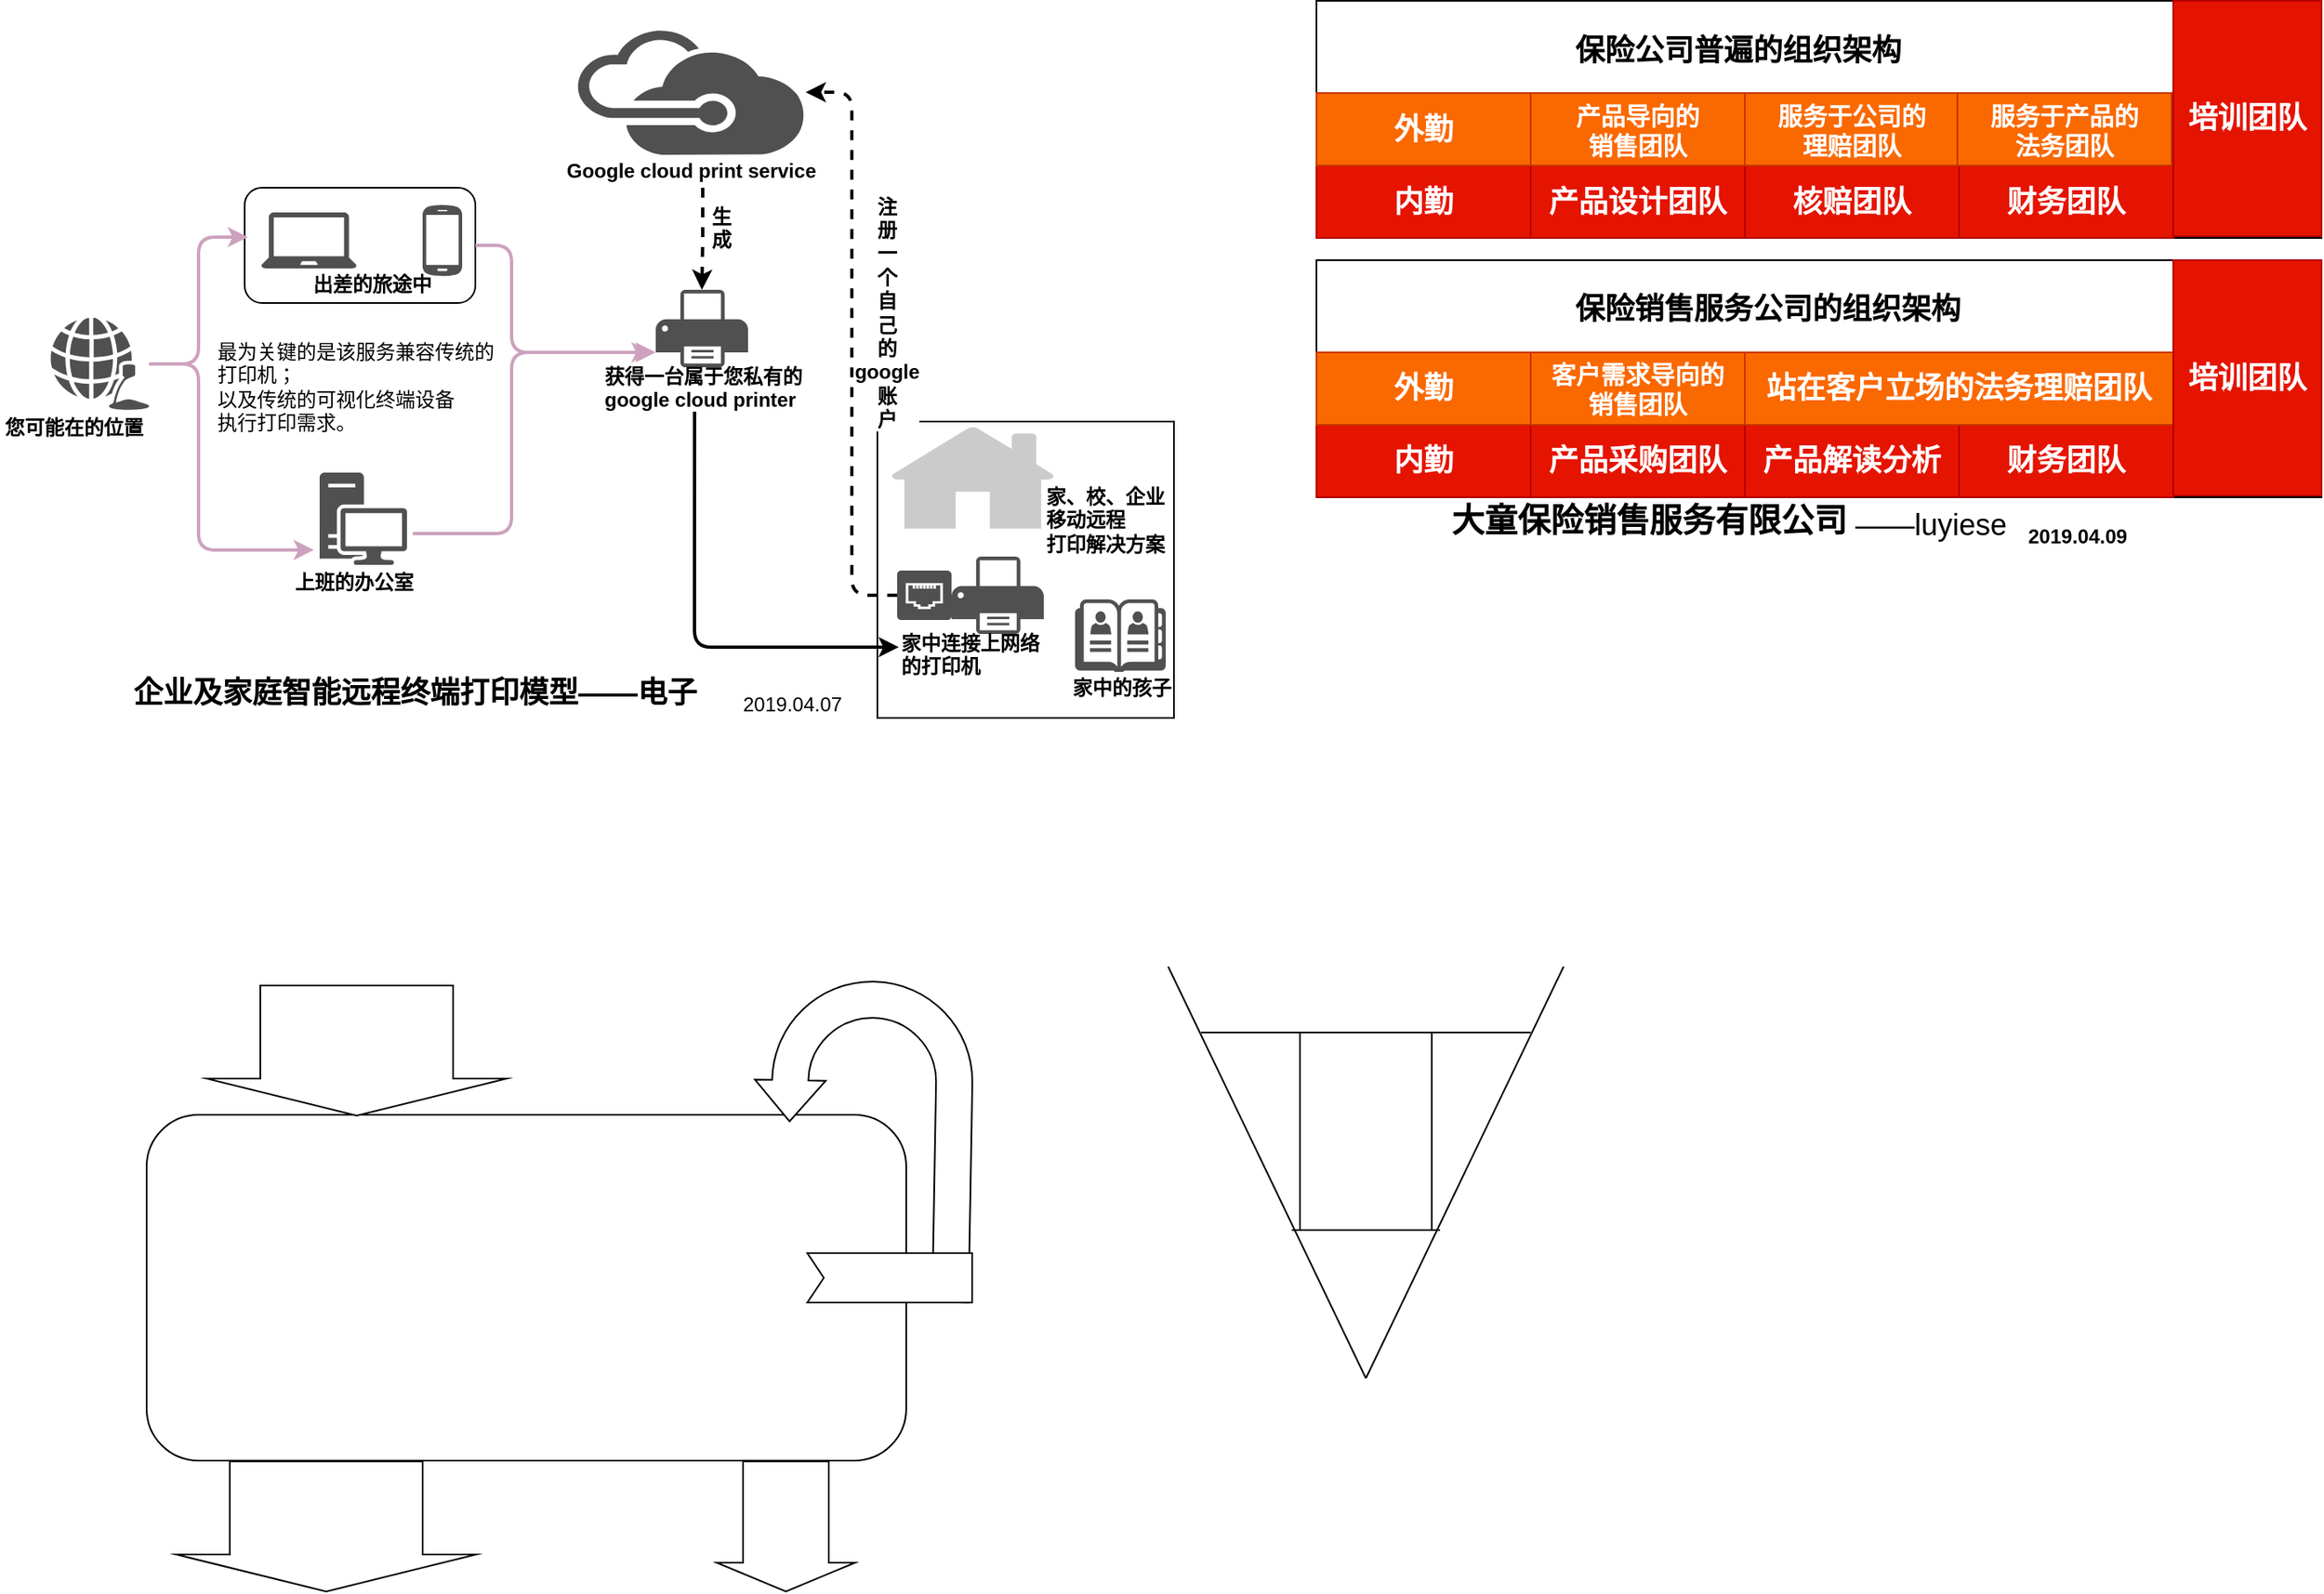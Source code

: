 <mxfile version="10.6.0" type="github"><diagram id="jo9v7P09ygBNdLOwuYa4" name="Page-1"><mxGraphModel dx="1581" dy="503" grid="1" gridSize="10" guides="1" tooltips="1" connect="1" arrows="1" fold="1" page="1" pageScale="1" pageWidth="827" pageHeight="1169" math="0" shadow="0"><root><mxCell id="0"/><mxCell id="1" parent="0"/><mxCell id="vyuO964C4UvbQYeFPGE2-1" value="" style="group" parent="1" vertex="1" connectable="0"><mxGeometry x="-372.5" y="225" width="318" height="226" as="geometry"/></mxCell><mxCell id="vyuO964C4UvbQYeFPGE2-2" value="" style="whiteSpace=wrap;html=1;aspect=fixed;" parent="vyuO964C4UvbQYeFPGE2-1" vertex="1"><mxGeometry x="116" y="44" width="180" height="180" as="geometry"/></mxCell><mxCell id="vyuO964C4UvbQYeFPGE2-3" value="" style="shadow=0;dashed=0;html=1;strokeColor=none;labelPosition=center;verticalLabelPosition=bottom;verticalAlign=top;outlineConnect=0;align=center;shape=mxgraph.office.concepts.home;fillColor=#CCCBCB;" parent="vyuO964C4UvbQYeFPGE2-1" vertex="1"><mxGeometry x="124" y="47" width="100" height="62" as="geometry"/></mxCell><mxCell id="vyuO964C4UvbQYeFPGE2-4" value="" style="group" parent="vyuO964C4UvbQYeFPGE2-1" vertex="1" connectable="0"><mxGeometry x="128" y="126" width="100" height="73" as="geometry"/></mxCell><mxCell id="vyuO964C4UvbQYeFPGE2-5" value="" style="shadow=0;dashed=0;html=1;strokeColor=none;fillColor=#505050;labelPosition=center;verticalLabelPosition=bottom;verticalAlign=top;outlineConnect=0;align=center;shape=mxgraph.office.devices.data_jack;" parent="vyuO964C4UvbQYeFPGE2-4" vertex="1"><mxGeometry y="8.5" width="33" height="30" as="geometry"/></mxCell><mxCell id="vyuO964C4UvbQYeFPGE2-6" value="" style="shadow=0;dashed=0;html=1;strokeColor=none;fillColor=#505050;labelPosition=center;verticalLabelPosition=bottom;verticalAlign=top;outlineConnect=0;align=center;shape=mxgraph.office.devices.printer;" parent="vyuO964C4UvbQYeFPGE2-4" vertex="1"><mxGeometry x="33" width="56" height="47" as="geometry"/></mxCell><mxCell id="vyuO964C4UvbQYeFPGE2-7" value="&lt;b&gt;家中连接上网络&lt;br&gt;的打印机&lt;/b&gt;&lt;br&gt;" style="text;html=1;resizable=0;points=[];autosize=1;align=left;verticalAlign=top;spacingTop=-4;" parent="vyuO964C4UvbQYeFPGE2-4" vertex="1"><mxGeometry y="43" width="100" height="30" as="geometry"/></mxCell><mxCell id="vyuO964C4UvbQYeFPGE2-8" value="" style="group" parent="vyuO964C4UvbQYeFPGE2-1" vertex="1" connectable="0"><mxGeometry x="232" y="152" width="80" height="64" as="geometry"/></mxCell><mxCell id="vyuO964C4UvbQYeFPGE2-9" value="" style="shadow=0;dashed=0;html=1;strokeColor=none;fillColor=#505050;labelPosition=center;verticalLabelPosition=bottom;verticalAlign=top;outlineConnect=0;align=center;shape=mxgraph.office.concepts.address_book;" parent="vyuO964C4UvbQYeFPGE2-8" vertex="1"><mxGeometry x="4" width="55" height="44" as="geometry"/></mxCell><mxCell id="vyuO964C4UvbQYeFPGE2-10" value="&lt;b&gt;家中的孩子&lt;/b&gt;" style="text;html=1;resizable=0;points=[];autosize=1;align=left;verticalAlign=top;spacingTop=-4;" parent="vyuO964C4UvbQYeFPGE2-8" vertex="1"><mxGeometry y="44" width="80" height="20" as="geometry"/></mxCell><mxCell id="vyuO964C4UvbQYeFPGE2-11" value="" style="group" parent="vyuO964C4UvbQYeFPGE2-1" vertex="1" connectable="0"><mxGeometry x="-67.5" y="30" width="150" height="96" as="geometry"/></mxCell><mxCell id="vyuO964C4UvbQYeFPGE2-12" value="&lt;b&gt;家、校、企业&lt;br&gt;移动远程&lt;br&gt;打印解决方案&lt;br&gt;&lt;/b&gt;" style="text;html=1;resizable=0;points=[];autosize=1;align=left;verticalAlign=top;spacingTop=-4;" parent="vyuO964C4UvbQYeFPGE2-1" vertex="1"><mxGeometry x="216" y="80" width="90" height="40" as="geometry"/></mxCell><mxCell id="vyuO964C4UvbQYeFPGE2-13" value="2019.04.07" style="text;html=1;resizable=0;points=[];autosize=1;align=left;verticalAlign=top;spacingTop=-4;" parent="vyuO964C4UvbQYeFPGE2-1" vertex="1"><mxGeometry x="32.5" y="206" width="80" height="20" as="geometry"/></mxCell><mxCell id="vyuO964C4UvbQYeFPGE2-14" value="" style="group" parent="1" vertex="1" connectable="0"><mxGeometry x="-630.5" y="137" width="130" height="60" as="geometry"/></mxCell><mxCell id="vyuO964C4UvbQYeFPGE2-15" value="" style="rounded=1;whiteSpace=wrap;html=1;" parent="vyuO964C4UvbQYeFPGE2-14" vertex="1"><mxGeometry x="-10" y="-10" width="140" height="70" as="geometry"/></mxCell><mxCell id="vyuO964C4UvbQYeFPGE2-16" value="" style="shadow=0;dashed=0;html=1;strokeColor=none;fillColor=#505050;labelPosition=center;verticalLabelPosition=bottom;verticalAlign=top;outlineConnect=0;align=center;shape=mxgraph.office.devices.laptop;" parent="vyuO964C4UvbQYeFPGE2-14" vertex="1"><mxGeometry y="5" width="58" height="34" as="geometry"/></mxCell><mxCell id="vyuO964C4UvbQYeFPGE2-17" value="" style="shadow=0;dashed=0;html=1;strokeColor=none;fillColor=#505050;labelPosition=center;verticalLabelPosition=bottom;verticalAlign=top;outlineConnect=0;align=center;shape=mxgraph.office.devices.cell_phone_android_standalone;" parent="vyuO964C4UvbQYeFPGE2-14" vertex="1"><mxGeometry x="98" width="24" height="44" as="geometry"/></mxCell><mxCell id="vyuO964C4UvbQYeFPGE2-18" value="&lt;b&gt;出差的旅途中&lt;/b&gt;" style="text;html=1;resizable=0;points=[];autosize=1;align=left;verticalAlign=top;spacingTop=-4;" parent="vyuO964C4UvbQYeFPGE2-14" vertex="1"><mxGeometry x="29" y="39" width="90" height="20" as="geometry"/></mxCell><mxCell id="vyuO964C4UvbQYeFPGE2-19" value="" style="group" parent="1" vertex="1" connectable="0"><mxGeometry x="-788.5" y="206" width="100" height="77" as="geometry"/></mxCell><mxCell id="vyuO964C4UvbQYeFPGE2-20" value="" style="shadow=0;dashed=0;html=1;strokeColor=none;fillColor=#505050;labelPosition=center;verticalLabelPosition=bottom;verticalAlign=top;outlineConnect=0;align=center;shape=mxgraph.office.concepts.web_conferencing;" parent="vyuO964C4UvbQYeFPGE2-19" vertex="1"><mxGeometry x="30" width="60" height="56" as="geometry"/></mxCell><mxCell id="vyuO964C4UvbQYeFPGE2-21" value="&lt;b&gt;您可能在的位置&lt;/b&gt;" style="text;html=1;resizable=0;points=[];autosize=1;align=left;verticalAlign=top;spacingTop=-4;" parent="vyuO964C4UvbQYeFPGE2-19" vertex="1"><mxGeometry y="57" width="100" height="20" as="geometry"/></mxCell><mxCell id="vyuO964C4UvbQYeFPGE2-22" value="" style="edgeStyle=elbowEdgeStyle;elbow=horizontal;endArrow=classic;html=1;strokeWidth=2;strokeColor=#CDA2BE;" parent="1" source="vyuO964C4UvbQYeFPGE2-20" edge="1"><mxGeometry width="50" height="50" relative="1" as="geometry"><mxPoint x="-678.5" y="257" as="sourcePoint"/><mxPoint x="-638.5" y="157" as="targetPoint"/></mxGeometry></mxCell><mxCell id="vyuO964C4UvbQYeFPGE2-23" value="" style="edgeStyle=elbowEdgeStyle;elbow=horizontal;endArrow=classic;html=1;strokeWidth=2;strokeColor=#CDA2BE;" parent="1" source="vyuO964C4UvbQYeFPGE2-20" edge="1"><mxGeometry width="50" height="50" relative="1" as="geometry"><mxPoint x="-698.5" y="237" as="sourcePoint"/><mxPoint x="-598.5" y="347" as="targetPoint"/><Array as="points"><mxPoint x="-668.5" y="307"/><mxPoint x="-618.5" y="337"/><mxPoint x="-668.5" y="307"/></Array></mxGeometry></mxCell><mxCell id="vyuO964C4UvbQYeFPGE2-24" value="" style="edgeStyle=elbowEdgeStyle;elbow=horizontal;endArrow=classic;html=1;exitX=1;exitY=0.5;exitDx=0;exitDy=0;strokeWidth=2;strokeColor=#CDA2BE;" parent="1" source="vyuO964C4UvbQYeFPGE2-15" target="vyuO964C4UvbQYeFPGE2-27" edge="1"><mxGeometry width="50" height="50" relative="1" as="geometry"><mxPoint x="-688.5" y="244" as="sourcePoint"/><mxPoint x="-424" y="212.5" as="targetPoint"/><Array as="points"><mxPoint x="-478.5" y="227"/><mxPoint x="-478.5" y="197"/></Array></mxGeometry></mxCell><mxCell id="vyuO964C4UvbQYeFPGE2-25" value="" style="edgeStyle=elbowEdgeStyle;elbow=horizontal;endArrow=classic;html=1;strokeWidth=2;strokeColor=#CDA2BE;" parent="1" edge="1"><mxGeometry width="50" height="50" relative="1" as="geometry"><mxPoint x="-538.5" y="337" as="sourcePoint"/><mxPoint x="-393.5" y="227" as="targetPoint"/><Array as="points"><mxPoint x="-478.5" y="277"/><mxPoint x="-458.5" y="277"/><mxPoint x="-478.5" y="247"/></Array></mxGeometry></mxCell><mxCell id="vyuO964C4UvbQYeFPGE2-26" value="" style="group" parent="1" vertex="1" connectable="0"><mxGeometry x="-424" y="189" width="140" height="73" as="geometry"/></mxCell><mxCell id="vyuO964C4UvbQYeFPGE2-27" value="" style="shadow=0;dashed=0;html=1;strokeColor=none;fillColor=#505050;labelPosition=center;verticalLabelPosition=bottom;verticalAlign=top;outlineConnect=0;align=center;shape=mxgraph.office.devices.printer;" parent="vyuO964C4UvbQYeFPGE2-26" vertex="1"><mxGeometry x="33" width="56" height="47" as="geometry"/></mxCell><mxCell id="vyuO964C4UvbQYeFPGE2-28" value="&lt;b&gt;获得一台属于您私有的&lt;br&gt;google cloud printer&lt;/b&gt;" style="text;html=1;resizable=0;points=[];autosize=1;align=left;verticalAlign=top;spacingTop=-4;" parent="vyuO964C4UvbQYeFPGE2-26" vertex="1"><mxGeometry y="43" width="140" height="30" as="geometry"/></mxCell><mxCell id="vyuO964C4UvbQYeFPGE2-29" value="" style="edgeStyle=elbowEdgeStyle;elbow=horizontal;endArrow=classic;html=1;dashed=1;strokeWidth=2;strokeColor=#000000;" parent="1" source="vyuO964C4UvbQYeFPGE2-5" target="vyuO964C4UvbQYeFPGE2-37" edge="1"><mxGeometry width="50" height="50" relative="1" as="geometry"><mxPoint x="-668.5" y="264" as="sourcePoint"/><mxPoint x="-608.5" y="187" as="targetPoint"/></mxGeometry></mxCell><mxCell id="vyuO964C4UvbQYeFPGE2-30" value="&lt;b&gt;注&lt;br&gt;册&lt;br&gt;一&lt;br&gt;个&lt;br&gt;自&lt;br&gt;己&lt;br&gt;的&lt;br&gt;google&lt;br&gt;账&lt;br&gt;户&lt;/b&gt;" style="text;html=1;resizable=0;points=[];align=center;verticalAlign=middle;labelBackgroundColor=#ffffff;" parent="vyuO964C4UvbQYeFPGE2-29" vertex="1" connectable="0"><mxGeometry x="0.346" y="-2" relative="1" as="geometry"><mxPoint x="19" y="44" as="offset"/></mxGeometry></mxCell><mxCell id="vyuO964C4UvbQYeFPGE2-31" value="" style="edgeStyle=orthogonalEdgeStyle;rounded=0;orthogonalLoop=1;jettySize=auto;html=1;strokeWidth=2;dashed=1;" parent="1" source="vyuO964C4UvbQYeFPGE2-38" target="vyuO964C4UvbQYeFPGE2-27" edge="1"><mxGeometry relative="1" as="geometry"/></mxCell><mxCell id="vyuO964C4UvbQYeFPGE2-32" value="" style="edgeStyle=elbowEdgeStyle;elbow=horizontal;endArrow=classic;html=1;entryX=0.01;entryY=0.4;entryDx=0;entryDy=0;entryPerimeter=0;exitX=0.404;exitY=1.033;exitDx=0;exitDy=0;exitPerimeter=0;strokeWidth=2;" parent="1" source="vyuO964C4UvbQYeFPGE2-28" target="vyuO964C4UvbQYeFPGE2-7" edge="1"><mxGeometry width="50" height="50" relative="1" as="geometry"><mxPoint x="-688.5" y="247" as="sourcePoint"/><mxPoint x="-628.5" y="341" as="targetPoint"/><Array as="points"><mxPoint x="-367.5" y="297"/><mxPoint x="-377.5" y="337"/></Array></mxGeometry></mxCell><mxCell id="vyuO964C4UvbQYeFPGE2-33" value="&lt;b&gt;&lt;font style=&quot;font-size: 18px&quot;&gt;企业及家庭智能远程终端打印模型——电子&lt;/font&gt;&lt;/b&gt;" style="text;html=1;resizable=0;points=[];autosize=1;align=left;verticalAlign=top;spacingTop=-4;" parent="1" vertex="1"><mxGeometry x="-710.5" y="421" width="360" height="20" as="geometry"/></mxCell><mxCell id="vyuO964C4UvbQYeFPGE2-34" value="最为关键的是该服务兼容传统的&lt;br&gt;打印机；&lt;br&gt;以及传统的可视化终端设备&lt;br&gt;执行打印需求。" style="text;html=1;resizable=0;points=[];autosize=1;align=left;verticalAlign=top;spacingTop=-4;" parent="1" vertex="1"><mxGeometry x="-659" y="217" width="180" height="60" as="geometry"/></mxCell><mxCell id="vyuO964C4UvbQYeFPGE2-35" value="&lt;b&gt;生&lt;br&gt;成&lt;/b&gt;" style="text;html=1;resizable=0;points=[];autosize=1;align=left;verticalAlign=top;spacingTop=-4;" parent="1" vertex="1"><mxGeometry x="-359.5" y="135" width="30" height="30" as="geometry"/></mxCell><mxCell id="vyuO964C4UvbQYeFPGE2-36" value="" style="group" parent="1" vertex="1" connectable="0"><mxGeometry x="-447.5" y="31" width="170" height="96" as="geometry"/></mxCell><mxCell id="vyuO964C4UvbQYeFPGE2-37" value="" style="shadow=0;dashed=0;html=1;strokeColor=none;fillColor=#505050;labelPosition=center;verticalLabelPosition=bottom;outlineConnect=0;verticalAlign=top;align=center;shape=mxgraph.office.clouds.azure;" parent="vyuO964C4UvbQYeFPGE2-36" vertex="1"><mxGeometry x="7.5" width="140" height="76" as="geometry"/></mxCell><mxCell id="vyuO964C4UvbQYeFPGE2-38" value="&lt;b&gt;Google cloud print service&lt;/b&gt;" style="text;html=1;resizable=0;points=[];autosize=1;align=left;verticalAlign=top;spacingTop=-4;" parent="vyuO964C4UvbQYeFPGE2-36" vertex="1"><mxGeometry y="76" width="170" height="20" as="geometry"/></mxCell><mxCell id="vyuO964C4UvbQYeFPGE2-39" value="" style="group" parent="1" vertex="1" connectable="0"><mxGeometry x="-612" y="300" width="90" height="76.5" as="geometry"/></mxCell><mxCell id="vyuO964C4UvbQYeFPGE2-40" value="" style="shadow=0;dashed=0;html=1;strokeColor=none;fillColor=#505050;labelPosition=center;verticalLabelPosition=bottom;verticalAlign=top;outlineConnect=0;align=center;shape=mxgraph.office.devices.workstation;" parent="vyuO964C4UvbQYeFPGE2-39" vertex="1"><mxGeometry x="17" width="53" height="56" as="geometry"/></mxCell><mxCell id="vyuO964C4UvbQYeFPGE2-41" value="&lt;b&gt;上班的办公室&lt;/b&gt;" style="text;html=1;resizable=0;points=[];autosize=1;align=left;verticalAlign=top;spacingTop=-4;" parent="vyuO964C4UvbQYeFPGE2-39" vertex="1"><mxGeometry y="56.5" width="90" height="20" as="geometry"/></mxCell><mxCell id="D7P_MAQjHgRkGHAeRCIq-31" value="" style="group;container=1;" parent="1" vertex="1" connectable="0"><mxGeometry x="10" y="13.5" width="610" height="335" as="geometry"/></mxCell><mxCell id="D7P_MAQjHgRkGHAeRCIq-28" value="&lt;span&gt;&lt;font style=&quot;font-size: 20px&quot;&gt;&lt;b&gt;大童保险销售服务有限公司&lt;/b&gt;&lt;/font&gt;&lt;/span&gt;" style="text;html=1;resizable=0;points=[];autosize=1;align=left;verticalAlign=top;spacingTop=-4;fontSize=20;" parent="D7P_MAQjHgRkGHAeRCIq-31" vertex="1"><mxGeometry x="80" y="300" width="260" height="30" as="geometry"/></mxCell><mxCell id="D7P_MAQjHgRkGHAeRCIq-29" value="&lt;font style=&quot;font-size: 18px&quot;&gt;——luyiese&lt;/font&gt;" style="text;html=1;resizable=0;points=[];autosize=1;align=left;verticalAlign=top;spacingTop=-4;" parent="D7P_MAQjHgRkGHAeRCIq-31" vertex="1"><mxGeometry x="325" y="305" width="110" height="20" as="geometry"/></mxCell><mxCell id="D7P_MAQjHgRkGHAeRCIq-30" value="&lt;b&gt;2019.04.09&lt;/b&gt;" style="text;html=1;resizable=0;points=[];autosize=1;align=left;verticalAlign=top;spacingTop=-4;" parent="D7P_MAQjHgRkGHAeRCIq-31" vertex="1"><mxGeometry x="430" y="315" width="80" height="20" as="geometry"/></mxCell><mxCell id="D7P_MAQjHgRkGHAeRCIq-32" value="" style="group" parent="D7P_MAQjHgRkGHAeRCIq-31" vertex="1" connectable="0"><mxGeometry width="610" height="301.5" as="geometry"/></mxCell><mxCell id="D7P_MAQjHgRkGHAeRCIq-14" value="" style="group" parent="D7P_MAQjHgRkGHAeRCIq-32" vertex="1" connectable="0"><mxGeometry width="610" height="144" as="geometry"/></mxCell><mxCell id="D7P_MAQjHgRkGHAeRCIq-2" value="" style="rounded=0;whiteSpace=wrap;html=1;fontStyle=1" parent="D7P_MAQjHgRkGHAeRCIq-14" vertex="1"><mxGeometry width="610" height="144" as="geometry"/></mxCell><mxCell id="D7P_MAQjHgRkGHAeRCIq-3" value="" style="rounded=0;whiteSpace=wrap;html=1;fontStyle=1" parent="D7P_MAQjHgRkGHAeRCIq-14" vertex="1"><mxGeometry y="100" width="510" height="44" as="geometry"/></mxCell><mxCell id="D7P_MAQjHgRkGHAeRCIq-4" value="&lt;font style=&quot;font-size: 18px&quot;&gt;内勤&lt;/font&gt;" style="rounded=0;whiteSpace=wrap;html=1;fillColor=#e51400;strokeColor=#B20000;fontColor=#ffffff;fontStyle=1" parent="D7P_MAQjHgRkGHAeRCIq-14" vertex="1"><mxGeometry y="100" width="130" height="44" as="geometry"/></mxCell><mxCell id="D7P_MAQjHgRkGHAeRCIq-5" value="&lt;font style=&quot;font-size: 18px&quot;&gt;产品设计团队&lt;/font&gt;" style="rounded=0;whiteSpace=wrap;html=1;fillColor=#e51400;strokeColor=#B20000;fontColor=#ffffff;fontStyle=1" parent="D7P_MAQjHgRkGHAeRCIq-14" vertex="1"><mxGeometry x="130" y="100" width="130" height="44" as="geometry"/></mxCell><mxCell id="D7P_MAQjHgRkGHAeRCIq-6" value="&lt;font style=&quot;font-size: 18px&quot;&gt;核赔团队&lt;/font&gt;" style="rounded=0;whiteSpace=wrap;html=1;fillColor=#e51400;strokeColor=#B20000;fontColor=#ffffff;fontStyle=1" parent="D7P_MAQjHgRkGHAeRCIq-14" vertex="1"><mxGeometry x="260" y="100" width="130" height="44" as="geometry"/></mxCell><mxCell id="D7P_MAQjHgRkGHAeRCIq-7" value="&lt;font style=&quot;font-size: 18px&quot;&gt;财务团队&lt;/font&gt;" style="rounded=0;whiteSpace=wrap;html=1;fillColor=#e51400;strokeColor=#B20000;fontColor=#ffffff;fontStyle=1;fontSize=15;" parent="D7P_MAQjHgRkGHAeRCIq-14" vertex="1"><mxGeometry x="390" y="100" width="130" height="44" as="geometry"/></mxCell><mxCell id="D7P_MAQjHgRkGHAeRCIq-8" value="&lt;font style=&quot;font-size: 18px&quot;&gt;外勤&lt;/font&gt;" style="rounded=0;whiteSpace=wrap;html=1;fillColor=#fa6800;strokeColor=#C73500;fontColor=#ffffff;fontStyle=1" parent="D7P_MAQjHgRkGHAeRCIq-14" vertex="1"><mxGeometry y="56" width="130" height="44" as="geometry"/></mxCell><mxCell id="D7P_MAQjHgRkGHAeRCIq-9" value="&lt;font style=&quot;font-size: 15px&quot;&gt;产品导向的&lt;br&gt;销售团队&lt;/font&gt;" style="rounded=0;whiteSpace=wrap;html=1;fillColor=#fa6800;strokeColor=#C73500;fontColor=#ffffff;fontStyle=1" parent="D7P_MAQjHgRkGHAeRCIq-14" vertex="1"><mxGeometry x="130" y="56" width="130" height="44" as="geometry"/></mxCell><mxCell id="D7P_MAQjHgRkGHAeRCIq-10" value="&lt;font style=&quot;font-size: 15px&quot;&gt;服务于公司的&lt;br&gt;理赔团队&lt;/font&gt;" style="rounded=0;whiteSpace=wrap;html=1;fillColor=#fa6800;strokeColor=#C73500;fontColor=#ffffff;fontStyle=1" parent="D7P_MAQjHgRkGHAeRCIq-14" vertex="1"><mxGeometry x="260" y="56" width="130" height="44" as="geometry"/></mxCell><mxCell id="D7P_MAQjHgRkGHAeRCIq-11" value="&lt;font style=&quot;font-size: 15px&quot;&gt;服务于产品的&lt;br&gt;法务团队&lt;/font&gt;" style="rounded=0;whiteSpace=wrap;html=1;fillColor=#fa6800;strokeColor=#C73500;fontColor=#ffffff;fontStyle=1" parent="D7P_MAQjHgRkGHAeRCIq-14" vertex="1"><mxGeometry x="389" y="56" width="130" height="44" as="geometry"/></mxCell><mxCell id="D7P_MAQjHgRkGHAeRCIq-12" value="&lt;font style=&quot;font-size: 18px&quot;&gt;培训团队&lt;/font&gt;" style="rounded=0;whiteSpace=wrap;html=1;fillColor=#e51400;strokeColor=#B20000;fontColor=#ffffff;fontStyle=1" parent="D7P_MAQjHgRkGHAeRCIq-14" vertex="1"><mxGeometry x="520" width="90" height="143" as="geometry"/></mxCell><mxCell id="D7P_MAQjHgRkGHAeRCIq-13" value="&lt;span&gt;&lt;font style=&quot;font-size: 18px&quot;&gt;保险公司普遍的组织架构&lt;/font&gt;&lt;/span&gt;" style="text;html=1;resizable=0;points=[];autosize=1;align=left;verticalAlign=top;spacingTop=-4;fontStyle=1" parent="D7P_MAQjHgRkGHAeRCIq-14" vertex="1"><mxGeometry x="155" y="17" width="210" height="20" as="geometry"/></mxCell><mxCell id="D7P_MAQjHgRkGHAeRCIq-15" value="" style="group" parent="D7P_MAQjHgRkGHAeRCIq-32" vertex="1" connectable="0"><mxGeometry y="157.5" width="610" height="144" as="geometry"/></mxCell><mxCell id="D7P_MAQjHgRkGHAeRCIq-16" value="" style="rounded=0;whiteSpace=wrap;html=1;fontStyle=1" parent="D7P_MAQjHgRkGHAeRCIq-15" vertex="1"><mxGeometry width="610" height="144" as="geometry"/></mxCell><mxCell id="D7P_MAQjHgRkGHAeRCIq-17" value="" style="rounded=0;whiteSpace=wrap;html=1;fontStyle=1" parent="D7P_MAQjHgRkGHAeRCIq-15" vertex="1"><mxGeometry y="100" width="510" height="44" as="geometry"/></mxCell><mxCell id="D7P_MAQjHgRkGHAeRCIq-18" value="&lt;font style=&quot;font-size: 18px&quot;&gt;内勤&lt;/font&gt;" style="rounded=0;whiteSpace=wrap;html=1;fillColor=#e51400;strokeColor=#B20000;fontColor=#ffffff;fontStyle=1" parent="D7P_MAQjHgRkGHAeRCIq-15" vertex="1"><mxGeometry y="100" width="130" height="44" as="geometry"/></mxCell><mxCell id="D7P_MAQjHgRkGHAeRCIq-19" value="&lt;font style=&quot;font-size: 18px&quot;&gt;产品采购团队&lt;/font&gt;" style="rounded=0;whiteSpace=wrap;html=1;fillColor=#e51400;strokeColor=#B20000;fontColor=#ffffff;fontStyle=1" parent="D7P_MAQjHgRkGHAeRCIq-15" vertex="1"><mxGeometry x="130" y="100" width="130" height="44" as="geometry"/></mxCell><mxCell id="D7P_MAQjHgRkGHAeRCIq-20" value="&lt;font style=&quot;font-size: 18px&quot;&gt;产品解读分析&lt;/font&gt;" style="rounded=0;whiteSpace=wrap;html=1;fillColor=#e51400;strokeColor=#B20000;fontColor=#ffffff;fontStyle=1" parent="D7P_MAQjHgRkGHAeRCIq-15" vertex="1"><mxGeometry x="260" y="100" width="130" height="44" as="geometry"/></mxCell><mxCell id="D7P_MAQjHgRkGHAeRCIq-21" value="&lt;font style=&quot;font-size: 18px&quot;&gt;财务团队&lt;/font&gt;" style="rounded=0;whiteSpace=wrap;html=1;fillColor=#e51400;strokeColor=#B20000;fontColor=#ffffff;fontStyle=1" parent="D7P_MAQjHgRkGHAeRCIq-15" vertex="1"><mxGeometry x="390" y="100" width="130" height="44" as="geometry"/></mxCell><mxCell id="D7P_MAQjHgRkGHAeRCIq-22" value="&lt;font style=&quot;font-size: 18px&quot;&gt;外勤&lt;/font&gt;" style="rounded=0;whiteSpace=wrap;html=1;fillColor=#fa6800;strokeColor=#C73500;fontColor=#ffffff;fontStyle=1" parent="D7P_MAQjHgRkGHAeRCIq-15" vertex="1"><mxGeometry y="56" width="130" height="44" as="geometry"/></mxCell><mxCell id="D7P_MAQjHgRkGHAeRCIq-23" value="&lt;font style=&quot;font-size: 15px&quot;&gt;客户需求导向的&lt;br&gt;销售团队&lt;/font&gt;" style="rounded=0;whiteSpace=wrap;html=1;fillColor=#fa6800;strokeColor=#C73500;fontColor=#ffffff;fontStyle=1" parent="D7P_MAQjHgRkGHAeRCIq-15" vertex="1"><mxGeometry x="130" y="56" width="130" height="44" as="geometry"/></mxCell><mxCell id="D7P_MAQjHgRkGHAeRCIq-24" value="&lt;font style=&quot;font-size: 18px&quot;&gt;站在客户立场的法务理赔团队&lt;/font&gt;" style="rounded=0;whiteSpace=wrap;html=1;fillColor=#fa6800;strokeColor=#C73500;fontColor=#ffffff;fontStyle=1" parent="D7P_MAQjHgRkGHAeRCIq-15" vertex="1"><mxGeometry x="260" y="56" width="260" height="44" as="geometry"/></mxCell><mxCell id="D7P_MAQjHgRkGHAeRCIq-26" value="&lt;font style=&quot;font-size: 18px&quot;&gt;培训团队&lt;/font&gt;" style="rounded=0;whiteSpace=wrap;html=1;fillColor=#e51400;strokeColor=#B20000;fontColor=#ffffff;fontStyle=1" parent="D7P_MAQjHgRkGHAeRCIq-15" vertex="1"><mxGeometry x="520" width="90" height="143" as="geometry"/></mxCell><mxCell id="D7P_MAQjHgRkGHAeRCIq-27" value="&lt;span&gt;&lt;font style=&quot;font-size: 18px&quot;&gt;保险销售服务公司的组织架构&lt;/font&gt;&lt;/span&gt;" style="text;html=1;resizable=0;points=[];autosize=1;align=left;verticalAlign=top;spacingTop=-4;fontStyle=1" parent="D7P_MAQjHgRkGHAeRCIq-15" vertex="1"><mxGeometry x="155" y="17" width="250" height="20" as="geometry"/></mxCell><mxCell id="zsG36klOCFNvqO3pEnIf-1" value="" style="rounded=1;whiteSpace=wrap;html=1;" parent="1" vertex="1"><mxGeometry x="-700" y="690" width="461" height="210" as="geometry"/></mxCell><mxCell id="zsG36klOCFNvqO3pEnIf-7" value="" style="shape=singleArrow;whiteSpace=wrap;html=1;rotation=90;arrowWidth=0.619;arrowSize=0.222;" parent="1" vertex="1"><mxGeometry x="-351.5" y="898" width="79" height="84" as="geometry"/></mxCell><mxCell id="zsG36klOCFNvqO3pEnIf-8" value="" style="shape=singleArrow;whiteSpace=wrap;html=1;rotation=90;arrowWidth=0.643;arrowSize=0.285;" parent="1" vertex="1"><mxGeometry x="-630.5" y="849" width="79" height="182" as="geometry"/></mxCell><mxCell id="zsG36klOCFNvqO3pEnIf-9" value="" style="shape=singleArrow;whiteSpace=wrap;html=1;rotation=90;arrowWidth=0.643;arrowSize=0.285;" parent="1" vertex="1"><mxGeometry x="-612" y="560" width="79" height="182" as="geometry"/></mxCell><mxCell id="zsG36klOCFNvqO3pEnIf-12" value="" style="html=1;shadow=0;dashed=0;align=center;verticalAlign=middle;shape=mxgraph.arrows2.uTurnArrow;dy=11;arrowHead=43;dx2=25;flipV=1;rotation=91;" parent="1" vertex="1"><mxGeometry x="-362.5" y="640" width="194" height="132" as="geometry"/></mxCell><mxCell id="zsG36klOCFNvqO3pEnIf-14" value="" style="html=1;shadow=0;dashed=0;align=center;verticalAlign=middle;shape=mxgraph.arrows2.arrow;dy=0;dx=0;notch=10;" parent="1" vertex="1"><mxGeometry x="-299" y="774" width="100" height="30" as="geometry"/></mxCell><mxCell id="ErOEicSjOvBzhDVooNx4-1" value="" style="endArrow=none;html=1;" edge="1" parent="1"><mxGeometry width="50" height="50" relative="1" as="geometry"><mxPoint x="40" y="850" as="sourcePoint"/><mxPoint x="-80" y="600" as="targetPoint"/></mxGeometry></mxCell><mxCell id="ErOEicSjOvBzhDVooNx4-2" value="" style="endArrow=none;html=1;" edge="1" parent="1"><mxGeometry width="50" height="50" relative="1" as="geometry"><mxPoint x="40" y="850" as="sourcePoint"/><mxPoint x="160" y="600" as="targetPoint"/></mxGeometry></mxCell><mxCell id="ErOEicSjOvBzhDVooNx4-3" value="" style="endArrow=none;html=1;" edge="1" parent="1"><mxGeometry width="50" height="50" relative="1" as="geometry"><mxPoint x="-5" y="760" as="sourcePoint"/><mxPoint x="85" y="760" as="targetPoint"/></mxGeometry></mxCell><mxCell id="ErOEicSjOvBzhDVooNx4-4" value="" style="endArrow=none;html=1;" edge="1" parent="1"><mxGeometry width="50" height="50" relative="1" as="geometry"><mxPoint x="-60" y="640" as="sourcePoint"/><mxPoint x="140" y="640" as="targetPoint"/></mxGeometry></mxCell><mxCell id="ErOEicSjOvBzhDVooNx4-5" value="" style="endArrow=none;html=1;" edge="1" parent="1"><mxGeometry width="50" height="50" relative="1" as="geometry"><mxPoint y="760" as="sourcePoint"/><mxPoint y="640" as="targetPoint"/></mxGeometry></mxCell><mxCell id="ErOEicSjOvBzhDVooNx4-6" value="" style="endArrow=none;html=1;" edge="1" parent="1"><mxGeometry width="50" height="50" relative="1" as="geometry"><mxPoint x="80" y="760" as="sourcePoint"/><mxPoint x="80" y="640" as="targetPoint"/></mxGeometry></mxCell></root></mxGraphModel></diagram></mxfile>